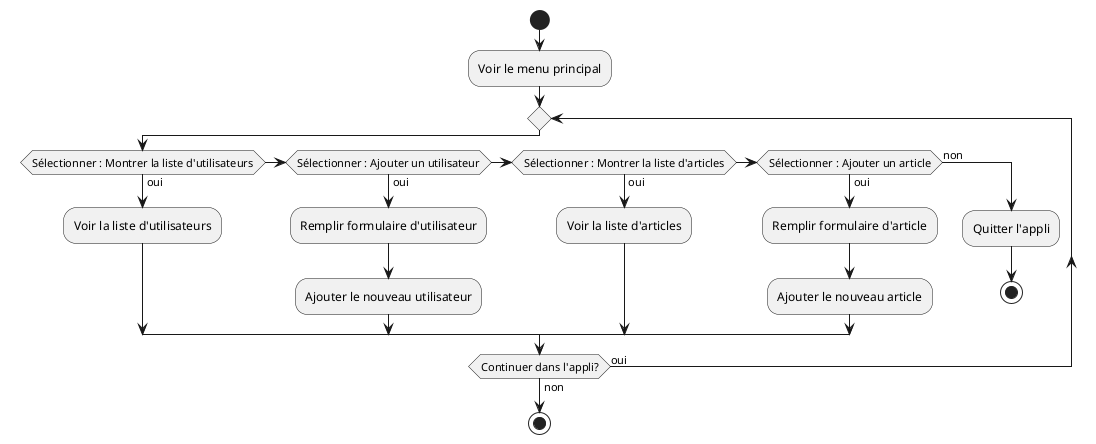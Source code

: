 @startuml
    start
    :Voir le menu principal;
        repeat
            if (Sélectionner : Montrer la liste d'utilisateurs) then (oui)
                :Voir la liste d'utilisateurs;
            elseif (Sélectionner : Ajouter un utilisateur) then (oui) 
                :Remplir formulaire d'utilisateur;
                :Ajouter le nouveau utilisateur;
            elseif (Sélectionner : Montrer la liste d'articles) then (oui)
                :Voir la liste d'articles;
            elseif (Sélectionner : Ajouter un article) then (oui) 
                :Remplir formulaire d'article;
                :Ajouter le nouveau article;
            else (non)
                :Quitter l'appli;
                stop
            endif
        repeat while (Continuer dans l'appli?) is (oui) not (non)
    stop
@enduml
